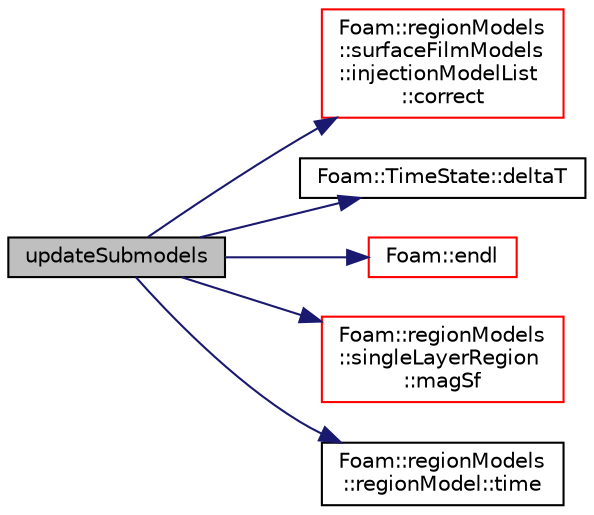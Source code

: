 digraph "updateSubmodels"
{
  bgcolor="transparent";
  edge [fontname="Helvetica",fontsize="10",labelfontname="Helvetica",labelfontsize="10"];
  node [fontname="Helvetica",fontsize="10",shape=record];
  rankdir="LR";
  Node1 [label="updateSubmodels",height=0.2,width=0.4,color="black", fillcolor="grey75", style="filled", fontcolor="black"];
  Node1 -> Node2 [color="midnightblue",fontsize="10",style="solid",fontname="Helvetica"];
  Node2 [label="Foam::regionModels\l::surfaceFilmModels\l::injectionModelList\l::correct",height=0.2,width=0.4,color="red",URL="$a01102.html#ade7ea803eec5a45713b517ac8a73dcbe",tooltip="Correct. "];
  Node1 -> Node3 [color="midnightblue",fontsize="10",style="solid",fontname="Helvetica"];
  Node3 [label="Foam::TimeState::deltaT",height=0.2,width=0.4,color="black",URL="$a02617.html#ab8414d012e25a94a0a5efdcfe14167e8",tooltip="Return time step. "];
  Node1 -> Node4 [color="midnightblue",fontsize="10",style="solid",fontname="Helvetica"];
  Node4 [label="Foam::endl",height=0.2,width=0.4,color="red",URL="$a10733.html#a2db8fe02a0d3909e9351bb4275b23ce4",tooltip="Add newline and flush stream. "];
  Node1 -> Node5 [color="midnightblue",fontsize="10",style="solid",fontname="Helvetica"];
  Node5 [label="Foam::regionModels\l::singleLayerRegion\l::magSf",height=0.2,width=0.4,color="red",URL="$a02321.html#a50c2173eeb08076209dffc96c59f9372",tooltip="Return the face area magnitudes / [m2]. "];
  Node1 -> Node6 [color="midnightblue",fontsize="10",style="solid",fontname="Helvetica"];
  Node6 [label="Foam::regionModels\l::regionModel::time",height=0.2,width=0.4,color="black",URL="$a02133.html#ab5a56b597db315d880e81c09a4341244",tooltip="Return the reference to the time database. "];
}
